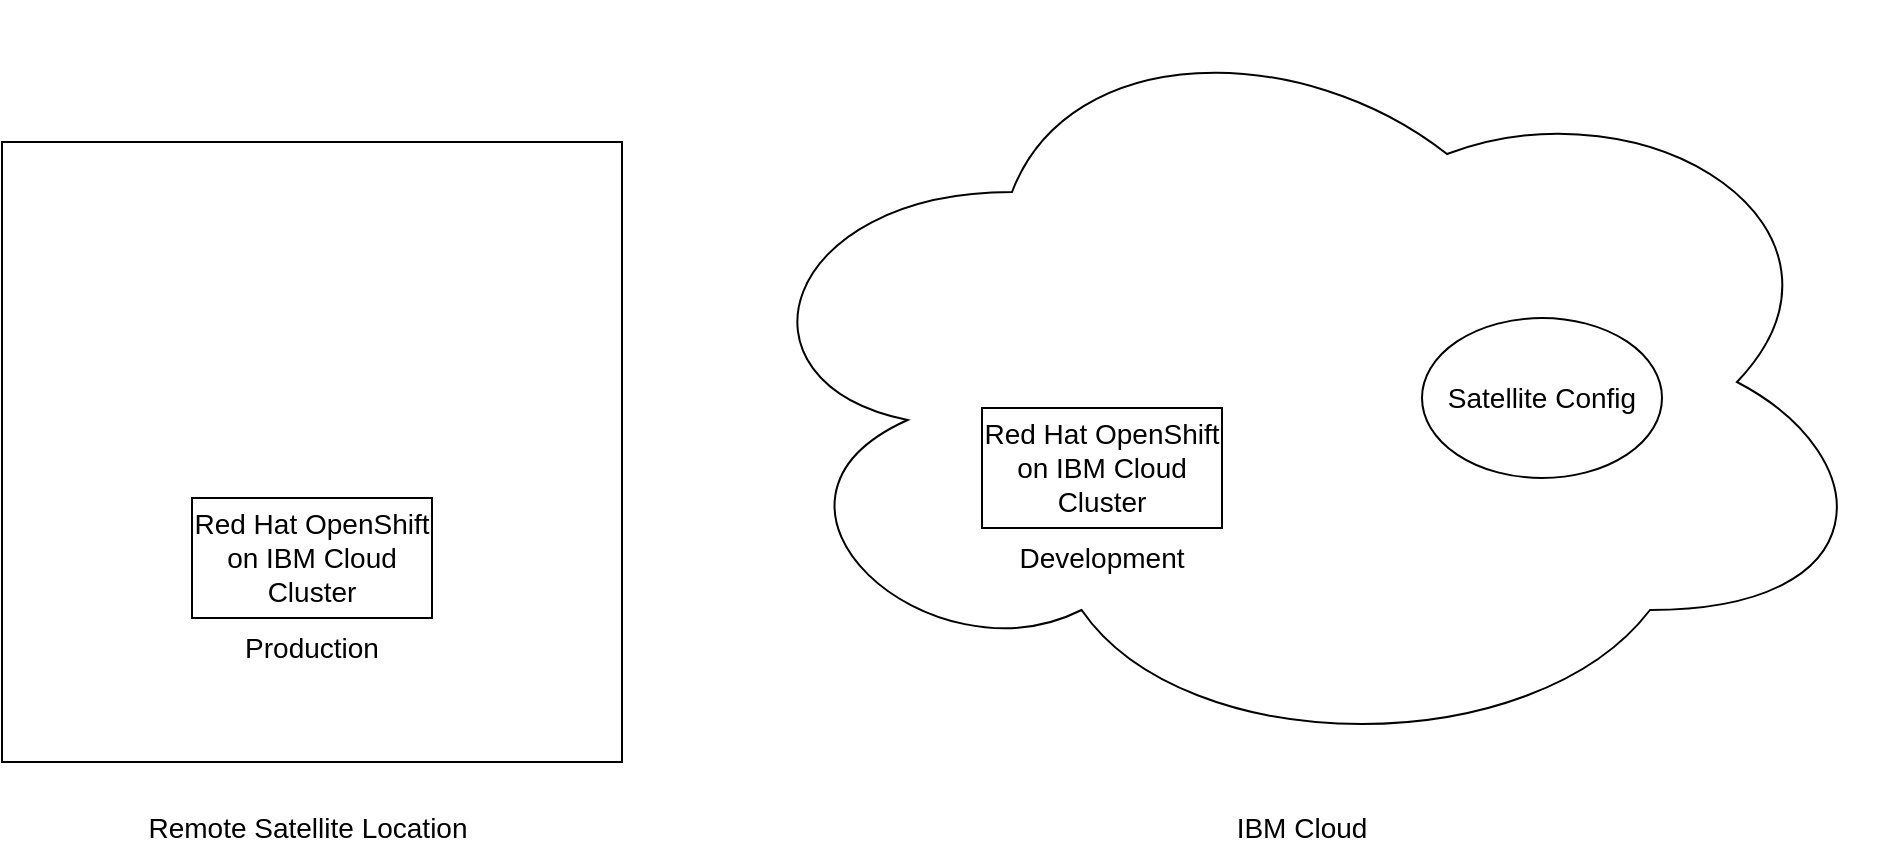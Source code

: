 <mxfile version="21.2.8" type="device">
  <diagram name="Sat-ConfigDemoArch-1" id="CJ3f567l9QBepxpRFmsh">
    <mxGraphModel dx="1114" dy="824" grid="1" gridSize="12" guides="1" tooltips="1" connect="1" arrows="1" fold="1" page="1" pageScale="1" pageWidth="1100" pageHeight="850" math="0" shadow="0">
      <root>
        <mxCell id="0" />
        <mxCell id="1" parent="0" />
        <mxCell id="hT9cZg69qHS-tKKZcQSA-48" value="" style="ellipse;shape=cloud;whiteSpace=wrap;html=1;fontSize=14;" vertex="1" parent="1">
          <mxGeometry x="470" y="102" width="580" height="380" as="geometry" />
        </mxCell>
        <mxCell id="hT9cZg69qHS-tKKZcQSA-49" value="IBM Cloud" style="text;html=1;strokeColor=none;fillColor=none;align=center;verticalAlign=middle;whiteSpace=wrap;rounded=0;fontSize=14;" vertex="1" parent="1">
          <mxGeometry x="665" y="500" width="190" height="30" as="geometry" />
        </mxCell>
        <mxCell id="hT9cZg69qHS-tKKZcQSA-50" value="" style="whiteSpace=wrap;html=1;aspect=fixed;fontSize=14;" vertex="1" parent="1">
          <mxGeometry x="110" y="172" width="310" height="310" as="geometry" />
        </mxCell>
        <mxCell id="hT9cZg69qHS-tKKZcQSA-51" value="Remote Satellite Location" style="text;html=1;strokeColor=none;fillColor=none;align=center;verticalAlign=middle;whiteSpace=wrap;rounded=0;fontSize=14;" vertex="1" parent="1">
          <mxGeometry x="168" y="500" width="190" height="30" as="geometry" />
        </mxCell>
        <mxCell id="hT9cZg69qHS-tKKZcQSA-53" value="Red Hat OpenShift on IBM Cloud Cluster" style="rounded=0;whiteSpace=wrap;html=1;fontSize=14;" vertex="1" parent="1">
          <mxGeometry x="205" y="350" width="120" height="60" as="geometry" />
        </mxCell>
        <mxCell id="hT9cZg69qHS-tKKZcQSA-55" value="Red Hat OpenShift on IBM Cloud Cluster" style="rounded=0;whiteSpace=wrap;html=1;fontSize=14;" vertex="1" parent="1">
          <mxGeometry x="600" y="305" width="120" height="60" as="geometry" />
        </mxCell>
        <mxCell id="hT9cZg69qHS-tKKZcQSA-57" value="Satellite Config" style="ellipse;whiteSpace=wrap;html=1;fontSize=14;" vertex="1" parent="1">
          <mxGeometry x="820" y="260" width="120" height="80" as="geometry" />
        </mxCell>
        <mxCell id="hT9cZg69qHS-tKKZcQSA-59" value="Production" style="text;html=1;strokeColor=none;fillColor=none;align=center;verticalAlign=middle;whiteSpace=wrap;rounded=0;fontSize=14;" vertex="1" parent="1">
          <mxGeometry x="235" y="410" width="60" height="30" as="geometry" />
        </mxCell>
        <mxCell id="hT9cZg69qHS-tKKZcQSA-60" value="Development" style="text;html=1;strokeColor=none;fillColor=none;align=center;verticalAlign=middle;whiteSpace=wrap;rounded=0;fontSize=14;" vertex="1" parent="1">
          <mxGeometry x="630" y="365" width="60" height="30" as="geometry" />
        </mxCell>
      </root>
    </mxGraphModel>
  </diagram>
</mxfile>
